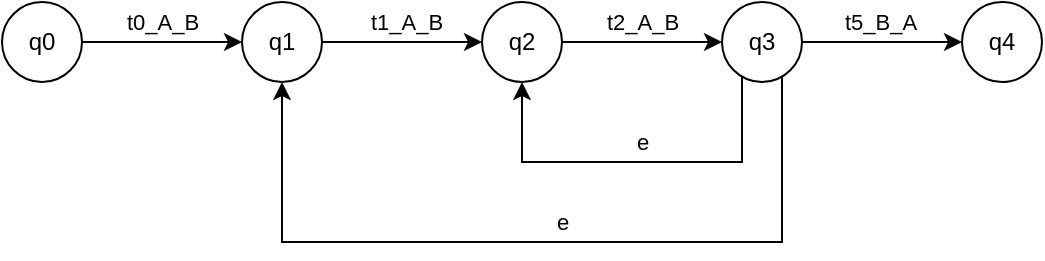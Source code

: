 <mxfile version="22.1.18" type="device">
  <diagram name="Pagina-1" id="QE00pTAzJzT0NNOLL0z-">
    <mxGraphModel dx="1674" dy="856" grid="1" gridSize="10" guides="1" tooltips="1" connect="1" arrows="1" fold="1" page="1" pageScale="1" pageWidth="827" pageHeight="1169" math="0" shadow="0">
      <root>
        <mxCell id="0" />
        <mxCell id="1" parent="0" />
        <mxCell id="cJCT9FxYtXr-Mtmh-0XL-1" style="rounded=0;orthogonalLoop=1;jettySize=auto;html=1;" parent="1" source="cJCT9FxYtXr-Mtmh-0XL-3" target="cJCT9FxYtXr-Mtmh-0XL-4" edge="1">
          <mxGeometry relative="1" as="geometry">
            <Array as="points" />
          </mxGeometry>
        </mxCell>
        <mxCell id="cJCT9FxYtXr-Mtmh-0XL-12" value="t1_A_B" style="edgeLabel;html=1;align=center;verticalAlign=middle;resizable=0;points=[];" parent="cJCT9FxYtXr-Mtmh-0XL-1" vertex="1" connectable="0">
          <mxGeometry x="0.05" y="-2" relative="1" as="geometry">
            <mxPoint y="-12" as="offset" />
          </mxGeometry>
        </mxCell>
        <mxCell id="cJCT9FxYtXr-Mtmh-0XL-3" value="q1" style="ellipse;whiteSpace=wrap;html=1;aspect=fixed;" parent="1" vertex="1">
          <mxGeometry x="320" y="160" width="40" height="40" as="geometry" />
        </mxCell>
        <mxCell id="cJCT9FxYtXr-Mtmh-0XL-9" style="rounded=0;orthogonalLoop=1;jettySize=auto;html=1;" parent="1" source="cJCT9FxYtXr-Mtmh-0XL-4" target="cJCT9FxYtXr-Mtmh-0XL-7" edge="1">
          <mxGeometry relative="1" as="geometry">
            <Array as="points" />
          </mxGeometry>
        </mxCell>
        <mxCell id="cJCT9FxYtXr-Mtmh-0XL-13" value="t2_A_B" style="edgeLabel;html=1;align=center;verticalAlign=middle;resizable=0;points=[];" parent="cJCT9FxYtXr-Mtmh-0XL-9" vertex="1" connectable="0">
          <mxGeometry x="0.05" y="-2" relative="1" as="geometry">
            <mxPoint x="-2" y="-12" as="offset" />
          </mxGeometry>
        </mxCell>
        <mxCell id="cJCT9FxYtXr-Mtmh-0XL-4" value="q2" style="ellipse;whiteSpace=wrap;html=1;aspect=fixed;" parent="1" vertex="1">
          <mxGeometry x="440" y="160" width="40" height="40" as="geometry" />
        </mxCell>
        <mxCell id="cJCT9FxYtXr-Mtmh-0XL-10" style="rounded=0;orthogonalLoop=1;jettySize=auto;html=1;edgeStyle=orthogonalEdgeStyle;" parent="1" source="cJCT9FxYtXr-Mtmh-0XL-7" target="cJCT9FxYtXr-Mtmh-0XL-4" edge="1">
          <mxGeometry relative="1" as="geometry">
            <Array as="points">
              <mxPoint x="570" y="240" />
              <mxPoint x="460" y="240" />
            </Array>
          </mxGeometry>
        </mxCell>
        <mxCell id="cJCT9FxYtXr-Mtmh-0XL-14" value="e" style="edgeLabel;html=1;align=center;verticalAlign=middle;resizable=0;points=[];" parent="cJCT9FxYtXr-Mtmh-0XL-10" vertex="1" connectable="0">
          <mxGeometry x="0.087" y="-1" relative="1" as="geometry">
            <mxPoint x="12" y="-9" as="offset" />
          </mxGeometry>
        </mxCell>
        <mxCell id="cJCT9FxYtXr-Mtmh-0XL-11" style="edgeStyle=orthogonalEdgeStyle;rounded=0;orthogonalLoop=1;jettySize=auto;html=1;" parent="1" source="cJCT9FxYtXr-Mtmh-0XL-7" target="cJCT9FxYtXr-Mtmh-0XL-3" edge="1">
          <mxGeometry relative="1" as="geometry">
            <Array as="points">
              <mxPoint x="590" y="280" />
              <mxPoint x="340" y="280" />
            </Array>
          </mxGeometry>
        </mxCell>
        <mxCell id="cJCT9FxYtXr-Mtmh-0XL-15" value="e" style="edgeLabel;html=1;align=center;verticalAlign=middle;resizable=0;points=[];" parent="cJCT9FxYtXr-Mtmh-0XL-11" vertex="1" connectable="0">
          <mxGeometry x="0.181" y="3" relative="1" as="geometry">
            <mxPoint x="51" y="-13" as="offset" />
          </mxGeometry>
        </mxCell>
        <mxCell id="JETm8aVEIDa0qaB90Xo8-5" style="edgeStyle=orthogonalEdgeStyle;rounded=0;orthogonalLoop=1;jettySize=auto;html=1;" parent="1" source="cJCT9FxYtXr-Mtmh-0XL-7" target="JETm8aVEIDa0qaB90Xo8-4" edge="1">
          <mxGeometry relative="1" as="geometry" />
        </mxCell>
        <mxCell id="JETm8aVEIDa0qaB90Xo8-7" value="t5_B_A" style="edgeLabel;html=1;align=center;verticalAlign=middle;resizable=0;points=[];" parent="JETm8aVEIDa0qaB90Xo8-5" vertex="1" connectable="0">
          <mxGeometry x="-0.025" y="-2" relative="1" as="geometry">
            <mxPoint y="-12" as="offset" />
          </mxGeometry>
        </mxCell>
        <mxCell id="cJCT9FxYtXr-Mtmh-0XL-7" value="q3" style="ellipse;whiteSpace=wrap;html=1;aspect=fixed;" parent="1" vertex="1">
          <mxGeometry x="560" y="160" width="40" height="40" as="geometry" />
        </mxCell>
        <mxCell id="JETm8aVEIDa0qaB90Xo8-3" style="edgeStyle=orthogonalEdgeStyle;rounded=0;orthogonalLoop=1;jettySize=auto;html=1;" parent="1" source="JETm8aVEIDa0qaB90Xo8-1" target="cJCT9FxYtXr-Mtmh-0XL-3" edge="1">
          <mxGeometry relative="1" as="geometry" />
        </mxCell>
        <mxCell id="JETm8aVEIDa0qaB90Xo8-6" value="t0_A_B" style="edgeLabel;html=1;align=center;verticalAlign=middle;resizable=0;points=[];" parent="JETm8aVEIDa0qaB90Xo8-3" vertex="1" connectable="0">
          <mxGeometry y="4" relative="1" as="geometry">
            <mxPoint y="-6" as="offset" />
          </mxGeometry>
        </mxCell>
        <mxCell id="JETm8aVEIDa0qaB90Xo8-1" value="q0" style="ellipse;whiteSpace=wrap;html=1;aspect=fixed;" parent="1" vertex="1">
          <mxGeometry x="200" y="160" width="40" height="40" as="geometry" />
        </mxCell>
        <mxCell id="JETm8aVEIDa0qaB90Xo8-4" value="q4" style="ellipse;whiteSpace=wrap;html=1;aspect=fixed;" parent="1" vertex="1">
          <mxGeometry x="680" y="160" width="40" height="40" as="geometry" />
        </mxCell>
      </root>
    </mxGraphModel>
  </diagram>
</mxfile>
